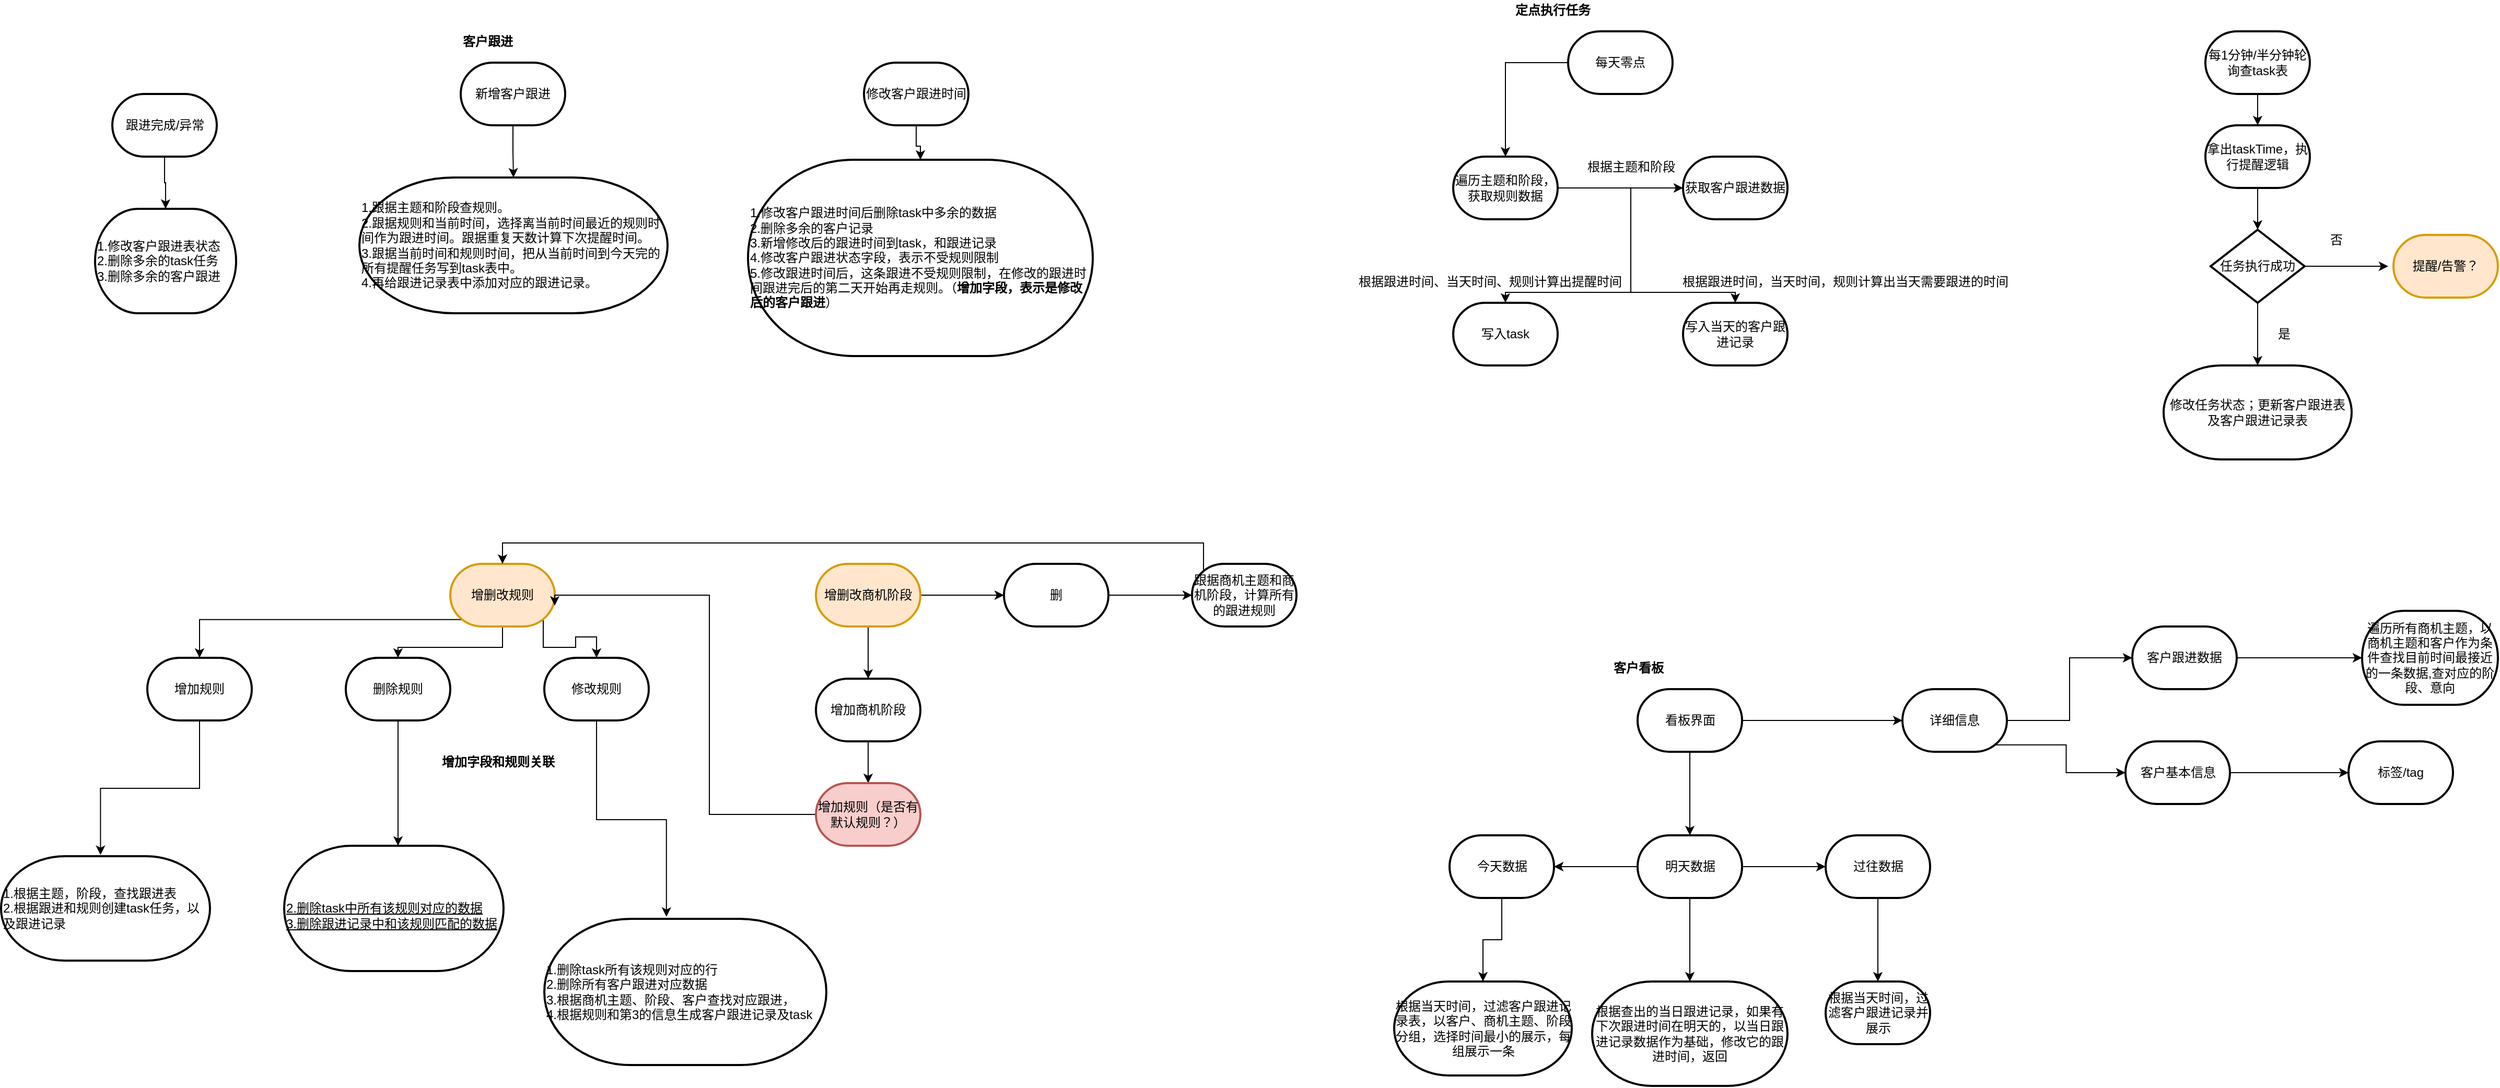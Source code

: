 <mxfile version="14.6.6" type="github">
  <diagram id="m-lG-mxEGULCPplkI1g4" name="第 1 页">
    <mxGraphModel dx="4024" dy="1177" grid="1" gridSize="10" guides="1" tooltips="1" connect="1" arrows="1" fold="1" page="1" pageScale="1" pageWidth="827" pageHeight="1169" math="0" shadow="0">
      <root>
        <mxCell id="0" />
        <mxCell id="1" parent="0" />
        <mxCell id="yPmtyfdiCLfHRMUGOkqY-1" value="" style="edgeStyle=orthogonalEdgeStyle;rounded=0;orthogonalLoop=1;jettySize=auto;html=1;" edge="1" parent="1" source="yPmtyfdiCLfHRMUGOkqY-2" target="yPmtyfdiCLfHRMUGOkqY-5">
          <mxGeometry relative="1" as="geometry" />
        </mxCell>
        <mxCell id="yPmtyfdiCLfHRMUGOkqY-2" value="每天零点" style="strokeWidth=2;html=1;shape=mxgraph.flowchart.terminator;whiteSpace=wrap;" vertex="1" parent="1">
          <mxGeometry x="210" y="50" width="100" height="60" as="geometry" />
        </mxCell>
        <mxCell id="yPmtyfdiCLfHRMUGOkqY-3" value="" style="edgeStyle=orthogonalEdgeStyle;rounded=0;orthogonalLoop=1;jettySize=auto;html=1;exitX=1;exitY=0.5;exitDx=0;exitDy=0;exitPerimeter=0;" edge="1" parent="1" source="yPmtyfdiCLfHRMUGOkqY-5" target="yPmtyfdiCLfHRMUGOkqY-7">
          <mxGeometry relative="1" as="geometry" />
        </mxCell>
        <mxCell id="yPmtyfdiCLfHRMUGOkqY-4" value="" style="edgeStyle=orthogonalEdgeStyle;rounded=0;orthogonalLoop=1;jettySize=auto;html=1;" edge="1" parent="1" source="yPmtyfdiCLfHRMUGOkqY-5" target="yPmtyfdiCLfHRMUGOkqY-9">
          <mxGeometry relative="1" as="geometry">
            <Array as="points">
              <mxPoint x="270" y="200" />
              <mxPoint x="270" y="300" />
              <mxPoint x="150" y="300" />
            </Array>
          </mxGeometry>
        </mxCell>
        <mxCell id="yPmtyfdiCLfHRMUGOkqY-5" value="遍历主题和阶段，获取规则数据" style="strokeWidth=2;html=1;shape=mxgraph.flowchart.terminator;whiteSpace=wrap;" vertex="1" parent="1">
          <mxGeometry x="100" y="170" width="100" height="60" as="geometry" />
        </mxCell>
        <mxCell id="yPmtyfdiCLfHRMUGOkqY-6" value="" style="edgeStyle=orthogonalEdgeStyle;rounded=0;orthogonalLoop=1;jettySize=auto;html=1;" edge="1" parent="1" source="yPmtyfdiCLfHRMUGOkqY-7" target="yPmtyfdiCLfHRMUGOkqY-11">
          <mxGeometry relative="1" as="geometry">
            <Array as="points">
              <mxPoint x="270" y="200" />
              <mxPoint x="270" y="300" />
              <mxPoint x="370" y="300" />
            </Array>
          </mxGeometry>
        </mxCell>
        <mxCell id="yPmtyfdiCLfHRMUGOkqY-7" value="获取客户跟进数据" style="strokeWidth=2;html=1;shape=mxgraph.flowchart.terminator;whiteSpace=wrap;" vertex="1" parent="1">
          <mxGeometry x="320" y="170" width="100" height="60" as="geometry" />
        </mxCell>
        <mxCell id="yPmtyfdiCLfHRMUGOkqY-8" value="根据主题和阶段" style="text;html=1;resizable=0;autosize=1;align=center;verticalAlign=middle;points=[];fillColor=none;strokeColor=none;rounded=0;" vertex="1" parent="1">
          <mxGeometry x="220" y="170" width="100" height="20" as="geometry" />
        </mxCell>
        <mxCell id="yPmtyfdiCLfHRMUGOkqY-9" value="写入task" style="strokeWidth=2;html=1;shape=mxgraph.flowchart.terminator;whiteSpace=wrap;" vertex="1" parent="1">
          <mxGeometry x="100" y="310" width="100" height="60" as="geometry" />
        </mxCell>
        <mxCell id="yPmtyfdiCLfHRMUGOkqY-10" value="根据跟进时间、当天时间、规则计算出提醒时间" style="text;html=1;resizable=0;autosize=1;align=center;verticalAlign=middle;points=[];fillColor=none;strokeColor=none;rounded=0;" vertex="1" parent="1">
          <mxGeometry y="280" width="270" height="20" as="geometry" />
        </mxCell>
        <mxCell id="yPmtyfdiCLfHRMUGOkqY-11" value="写入当天的客户跟进记录" style="strokeWidth=2;html=1;shape=mxgraph.flowchart.terminator;whiteSpace=wrap;" vertex="1" parent="1">
          <mxGeometry x="320" y="310" width="100" height="60" as="geometry" />
        </mxCell>
        <mxCell id="yPmtyfdiCLfHRMUGOkqY-12" value="根据跟进时间，当天时间，规则计算出当天需要跟进的时间" style="text;html=1;resizable=0;autosize=1;align=center;verticalAlign=middle;points=[];fillColor=none;strokeColor=none;rounded=0;" vertex="1" parent="1">
          <mxGeometry x="310" y="280" width="330" height="20" as="geometry" />
        </mxCell>
        <mxCell id="yPmtyfdiCLfHRMUGOkqY-13" value="" style="edgeStyle=orthogonalEdgeStyle;rounded=0;orthogonalLoop=1;jettySize=auto;html=1;" edge="1" parent="1" source="yPmtyfdiCLfHRMUGOkqY-15" target="yPmtyfdiCLfHRMUGOkqY-23">
          <mxGeometry relative="1" as="geometry" />
        </mxCell>
        <mxCell id="yPmtyfdiCLfHRMUGOkqY-14" value="" style="edgeStyle=orthogonalEdgeStyle;rounded=0;orthogonalLoop=1;jettySize=auto;html=1;" edge="1" parent="1" source="yPmtyfdiCLfHRMUGOkqY-15" target="yPmtyfdiCLfHRMUGOkqY-18">
          <mxGeometry relative="1" as="geometry" />
        </mxCell>
        <mxCell id="yPmtyfdiCLfHRMUGOkqY-15" value="看板界面" style="strokeWidth=2;html=1;shape=mxgraph.flowchart.terminator;whiteSpace=wrap;" vertex="1" parent="1">
          <mxGeometry x="276.5" y="680" width="100" height="60" as="geometry" />
        </mxCell>
        <mxCell id="yPmtyfdiCLfHRMUGOkqY-16" style="edgeStyle=orthogonalEdgeStyle;rounded=0;orthogonalLoop=1;jettySize=auto;html=1;entryX=0;entryY=0.5;entryDx=0;entryDy=0;entryPerimeter=0;" edge="1" parent="1" source="yPmtyfdiCLfHRMUGOkqY-18" target="yPmtyfdiCLfHRMUGOkqY-34">
          <mxGeometry relative="1" as="geometry">
            <mxPoint x="720" y="640" as="targetPoint" />
          </mxGeometry>
        </mxCell>
        <mxCell id="yPmtyfdiCLfHRMUGOkqY-17" style="edgeStyle=orthogonalEdgeStyle;rounded=0;orthogonalLoop=1;jettySize=auto;html=1;exitX=0.89;exitY=0.89;exitDx=0;exitDy=0;exitPerimeter=0;entryX=0;entryY=0.5;entryDx=0;entryDy=0;entryPerimeter=0;" edge="1" parent="1" source="yPmtyfdiCLfHRMUGOkqY-18" target="yPmtyfdiCLfHRMUGOkqY-36">
          <mxGeometry relative="1" as="geometry" />
        </mxCell>
        <mxCell id="yPmtyfdiCLfHRMUGOkqY-18" value="详细信息" style="strokeWidth=2;html=1;shape=mxgraph.flowchart.terminator;whiteSpace=wrap;" vertex="1" parent="1">
          <mxGeometry x="530" y="680" width="100" height="60" as="geometry" />
        </mxCell>
        <mxCell id="yPmtyfdiCLfHRMUGOkqY-19" value="遍历所有商机主题，以商机主题和客户作为条件查找目前时间最接近的一条数据,查对应的阶段、意向" style="strokeWidth=2;html=1;shape=mxgraph.flowchart.terminator;whiteSpace=wrap;" vertex="1" parent="1">
          <mxGeometry x="970" y="605" width="130" height="90" as="geometry" />
        </mxCell>
        <mxCell id="yPmtyfdiCLfHRMUGOkqY-20" value="" style="edgeStyle=orthogonalEdgeStyle;rounded=0;orthogonalLoop=1;jettySize=auto;html=1;" edge="1" parent="1" source="yPmtyfdiCLfHRMUGOkqY-23" target="yPmtyfdiCLfHRMUGOkqY-29">
          <mxGeometry relative="1" as="geometry" />
        </mxCell>
        <mxCell id="yPmtyfdiCLfHRMUGOkqY-21" value="" style="edgeStyle=orthogonalEdgeStyle;rounded=0;orthogonalLoop=1;jettySize=auto;html=1;" edge="1" parent="1" source="yPmtyfdiCLfHRMUGOkqY-23" target="yPmtyfdiCLfHRMUGOkqY-26">
          <mxGeometry relative="1" as="geometry" />
        </mxCell>
        <mxCell id="yPmtyfdiCLfHRMUGOkqY-22" value="" style="edgeStyle=orthogonalEdgeStyle;rounded=0;orthogonalLoop=1;jettySize=auto;html=1;" edge="1" parent="1" source="yPmtyfdiCLfHRMUGOkqY-23" target="yPmtyfdiCLfHRMUGOkqY-24">
          <mxGeometry relative="1" as="geometry" />
        </mxCell>
        <mxCell id="yPmtyfdiCLfHRMUGOkqY-23" value="明天数据" style="strokeWidth=2;html=1;shape=mxgraph.flowchart.terminator;whiteSpace=wrap;" vertex="1" parent="1">
          <mxGeometry x="276.5" y="820" width="100" height="60" as="geometry" />
        </mxCell>
        <mxCell id="yPmtyfdiCLfHRMUGOkqY-24" value="根据查出的当日跟进记录，如果有下次跟进时间在明天的，以当日跟进记录数据作为基础，修改它的跟进时间，返回" style="strokeWidth=2;html=1;shape=mxgraph.flowchart.terminator;whiteSpace=wrap;" vertex="1" parent="1">
          <mxGeometry x="233" y="960" width="187" height="100" as="geometry" />
        </mxCell>
        <mxCell id="yPmtyfdiCLfHRMUGOkqY-25" value="" style="edgeStyle=orthogonalEdgeStyle;rounded=0;orthogonalLoop=1;jettySize=auto;html=1;" edge="1" parent="1" source="yPmtyfdiCLfHRMUGOkqY-26" target="yPmtyfdiCLfHRMUGOkqY-27">
          <mxGeometry relative="1" as="geometry" />
        </mxCell>
        <mxCell id="yPmtyfdiCLfHRMUGOkqY-26" value="过往数据" style="strokeWidth=2;html=1;shape=mxgraph.flowchart.terminator;whiteSpace=wrap;" vertex="1" parent="1">
          <mxGeometry x="456.5" y="820" width="100" height="60" as="geometry" />
        </mxCell>
        <mxCell id="yPmtyfdiCLfHRMUGOkqY-27" value="根据当天时间，过滤客户跟进记录并展示" style="strokeWidth=2;html=1;shape=mxgraph.flowchart.terminator;whiteSpace=wrap;" vertex="1" parent="1">
          <mxGeometry x="456.5" y="960" width="100" height="60" as="geometry" />
        </mxCell>
        <mxCell id="yPmtyfdiCLfHRMUGOkqY-28" value="" style="edgeStyle=orthogonalEdgeStyle;rounded=0;orthogonalLoop=1;jettySize=auto;html=1;" edge="1" parent="1" source="yPmtyfdiCLfHRMUGOkqY-29" target="yPmtyfdiCLfHRMUGOkqY-30">
          <mxGeometry relative="1" as="geometry" />
        </mxCell>
        <mxCell id="yPmtyfdiCLfHRMUGOkqY-29" value="今天数据" style="strokeWidth=2;html=1;shape=mxgraph.flowchart.terminator;whiteSpace=wrap;" vertex="1" parent="1">
          <mxGeometry x="96.5" y="820" width="100" height="60" as="geometry" />
        </mxCell>
        <mxCell id="yPmtyfdiCLfHRMUGOkqY-30" value="根据当天时间，过滤客户跟进记录表，以客户、商机主题、阶段分组，选择时间最小的展示，每组展示一条" style="strokeWidth=2;html=1;shape=mxgraph.flowchart.terminator;whiteSpace=wrap;" vertex="1" parent="1">
          <mxGeometry x="43.5" y="960" width="170" height="90" as="geometry" />
        </mxCell>
        <mxCell id="yPmtyfdiCLfHRMUGOkqY-31" value="&lt;b&gt;定点执行任务&lt;/b&gt;" style="text;html=1;resizable=0;autosize=1;align=center;verticalAlign=middle;points=[];fillColor=none;strokeColor=none;rounded=0;" vertex="1" parent="1">
          <mxGeometry x="150" y="20" width="90" height="20" as="geometry" />
        </mxCell>
        <mxCell id="yPmtyfdiCLfHRMUGOkqY-32" value="&lt;b&gt;客户看板&lt;/b&gt;" style="text;html=1;resizable=0;autosize=1;align=center;verticalAlign=middle;points=[];fillColor=none;strokeColor=none;rounded=0;" vertex="1" parent="1">
          <mxGeometry x="246.5" y="650" width="60" height="20" as="geometry" />
        </mxCell>
        <mxCell id="yPmtyfdiCLfHRMUGOkqY-33" style="edgeStyle=orthogonalEdgeStyle;rounded=0;orthogonalLoop=1;jettySize=auto;html=1;exitX=1;exitY=0.5;exitDx=0;exitDy=0;exitPerimeter=0;entryX=0;entryY=0.5;entryDx=0;entryDy=0;entryPerimeter=0;" edge="1" parent="1" source="yPmtyfdiCLfHRMUGOkqY-34" target="yPmtyfdiCLfHRMUGOkqY-19">
          <mxGeometry relative="1" as="geometry" />
        </mxCell>
        <mxCell id="yPmtyfdiCLfHRMUGOkqY-34" value="客户跟进数据" style="strokeWidth=2;html=1;shape=mxgraph.flowchart.terminator;whiteSpace=wrap;" vertex="1" parent="1">
          <mxGeometry x="750" y="620" width="100" height="60" as="geometry" />
        </mxCell>
        <mxCell id="yPmtyfdiCLfHRMUGOkqY-35" value="" style="edgeStyle=orthogonalEdgeStyle;rounded=0;orthogonalLoop=1;jettySize=auto;html=1;" edge="1" parent="1" source="yPmtyfdiCLfHRMUGOkqY-36" target="yPmtyfdiCLfHRMUGOkqY-37">
          <mxGeometry relative="1" as="geometry" />
        </mxCell>
        <mxCell id="yPmtyfdiCLfHRMUGOkqY-36" value="客户基本信息" style="strokeWidth=2;html=1;shape=mxgraph.flowchart.terminator;whiteSpace=wrap;" vertex="1" parent="1">
          <mxGeometry x="743.5" y="730" width="100" height="60" as="geometry" />
        </mxCell>
        <mxCell id="yPmtyfdiCLfHRMUGOkqY-37" value="标签/tag" style="strokeWidth=2;html=1;shape=mxgraph.flowchart.terminator;whiteSpace=wrap;" vertex="1" parent="1">
          <mxGeometry x="957" y="730" width="100" height="60" as="geometry" />
        </mxCell>
        <mxCell id="yPmtyfdiCLfHRMUGOkqY-38" value="" style="edgeStyle=orthogonalEdgeStyle;rounded=0;orthogonalLoop=1;jettySize=auto;html=1;" edge="1" parent="1" source="yPmtyfdiCLfHRMUGOkqY-39" target="yPmtyfdiCLfHRMUGOkqY-41">
          <mxGeometry relative="1" as="geometry" />
        </mxCell>
        <mxCell id="yPmtyfdiCLfHRMUGOkqY-39" value="每1分钟/半分钟轮询查task表" style="strokeWidth=2;html=1;shape=mxgraph.flowchart.terminator;whiteSpace=wrap;" vertex="1" parent="1">
          <mxGeometry x="820" y="50" width="100" height="60" as="geometry" />
        </mxCell>
        <mxCell id="yPmtyfdiCLfHRMUGOkqY-40" value="" style="edgeStyle=orthogonalEdgeStyle;rounded=0;orthogonalLoop=1;jettySize=auto;html=1;" edge="1" parent="1" source="yPmtyfdiCLfHRMUGOkqY-41">
          <mxGeometry relative="1" as="geometry">
            <mxPoint x="870.0" y="240" as="targetPoint" />
          </mxGeometry>
        </mxCell>
        <mxCell id="yPmtyfdiCLfHRMUGOkqY-41" value="拿出taskTime，执行提醒逻辑" style="strokeWidth=2;html=1;shape=mxgraph.flowchart.terminator;whiteSpace=wrap;" vertex="1" parent="1">
          <mxGeometry x="820" y="140" width="100" height="60" as="geometry" />
        </mxCell>
        <mxCell id="yPmtyfdiCLfHRMUGOkqY-42" value="" style="edgeStyle=orthogonalEdgeStyle;rounded=0;orthogonalLoop=1;jettySize=auto;html=1;" edge="1" parent="1" source="yPmtyfdiCLfHRMUGOkqY-44">
          <mxGeometry relative="1" as="geometry">
            <mxPoint x="870.0" y="370" as="targetPoint" />
          </mxGeometry>
        </mxCell>
        <mxCell id="yPmtyfdiCLfHRMUGOkqY-43" value="" style="edgeStyle=orthogonalEdgeStyle;rounded=0;orthogonalLoop=1;jettySize=auto;html=1;" edge="1" parent="1" source="yPmtyfdiCLfHRMUGOkqY-44">
          <mxGeometry relative="1" as="geometry">
            <mxPoint x="995.0" y="275" as="targetPoint" />
          </mxGeometry>
        </mxCell>
        <mxCell id="yPmtyfdiCLfHRMUGOkqY-44" value="任务执行成功" style="strokeWidth=2;html=1;shape=mxgraph.flowchart.decision;whiteSpace=wrap;" vertex="1" parent="1">
          <mxGeometry x="825" y="240" width="90" height="70" as="geometry" />
        </mxCell>
        <mxCell id="yPmtyfdiCLfHRMUGOkqY-45" value="修改任务状态；更新客户跟进表及客户跟进记录表" style="strokeWidth=2;html=1;shape=mxgraph.flowchart.terminator;whiteSpace=wrap;" vertex="1" parent="1">
          <mxGeometry x="780" y="370" width="180" height="90" as="geometry" />
        </mxCell>
        <mxCell id="yPmtyfdiCLfHRMUGOkqY-46" value="提醒/告警？" style="strokeWidth=2;html=1;shape=mxgraph.flowchart.terminator;whiteSpace=wrap;fillColor=#ffe6cc;strokeColor=#d79b00;" vertex="1" parent="1">
          <mxGeometry x="1000" y="245" width="100" height="60" as="geometry" />
        </mxCell>
        <mxCell id="yPmtyfdiCLfHRMUGOkqY-47" value="是" style="text;html=1;resizable=0;autosize=1;align=center;verticalAlign=middle;points=[];fillColor=none;strokeColor=none;rounded=0;" vertex="1" parent="1">
          <mxGeometry x="880" y="330" width="30" height="20" as="geometry" />
        </mxCell>
        <mxCell id="yPmtyfdiCLfHRMUGOkqY-48" value="否" style="text;html=1;resizable=0;autosize=1;align=center;verticalAlign=middle;points=[];fillColor=none;strokeColor=none;rounded=0;" vertex="1" parent="1">
          <mxGeometry x="930" y="240" width="30" height="20" as="geometry" />
        </mxCell>
        <mxCell id="yPmtyfdiCLfHRMUGOkqY-49" value="" style="edgeStyle=orthogonalEdgeStyle;rounded=0;orthogonalLoop=1;jettySize=auto;html=1;" edge="1" parent="1" source="yPmtyfdiCLfHRMUGOkqY-50" target="yPmtyfdiCLfHRMUGOkqY-51">
          <mxGeometry relative="1" as="geometry" />
        </mxCell>
        <mxCell id="yPmtyfdiCLfHRMUGOkqY-50" value="新增客户跟进" style="strokeWidth=2;html=1;shape=mxgraph.flowchart.terminator;whiteSpace=wrap;" vertex="1" parent="1">
          <mxGeometry x="-850" y="80" width="100" height="60" as="geometry" />
        </mxCell>
        <mxCell id="yPmtyfdiCLfHRMUGOkqY-51" value="1.跟据主题和阶段查规则。&lt;br&gt;2.跟据规则和当前时间，选择离当前时间最近的规则时间作为跟进时间。跟据重复天数计算下次提醒时间。&lt;br&gt;3.跟据当前时间和规则时间，把从当前时间到今天完的所有提醒任务写到task表中。&lt;br&gt;4.再给跟进记录表中添加对应的跟进记录。" style="strokeWidth=2;html=1;shape=mxgraph.flowchart.terminator;whiteSpace=wrap;align=left;" vertex="1" parent="1">
          <mxGeometry x="-947" y="190" width="295" height="130" as="geometry" />
        </mxCell>
        <mxCell id="yPmtyfdiCLfHRMUGOkqY-52" value="&lt;b&gt;客户跟进&lt;/b&gt;" style="text;html=1;resizable=0;points=[];autosize=1;align=left;verticalAlign=top;spacingTop=-4;" vertex="1" parent="1">
          <mxGeometry x="-850" y="50" width="60" height="20" as="geometry" />
        </mxCell>
        <mxCell id="yPmtyfdiCLfHRMUGOkqY-53" value="" style="edgeStyle=orthogonalEdgeStyle;rounded=0;orthogonalLoop=1;jettySize=auto;html=1;" edge="1" parent="1" source="yPmtyfdiCLfHRMUGOkqY-54" target="yPmtyfdiCLfHRMUGOkqY-55">
          <mxGeometry relative="1" as="geometry" />
        </mxCell>
        <mxCell id="yPmtyfdiCLfHRMUGOkqY-54" value="修改客户跟进时间" style="strokeWidth=2;html=1;shape=mxgraph.flowchart.terminator;whiteSpace=wrap;" vertex="1" parent="1">
          <mxGeometry x="-464" y="80" width="100" height="60" as="geometry" />
        </mxCell>
        <mxCell id="yPmtyfdiCLfHRMUGOkqY-55" value="1.修改客户跟进时间后删除task中多余的数据&lt;br&gt;2.删除多余的客户记录&lt;br&gt;3.新增修改后的跟进时间到task，和跟进记录&lt;br&gt;4.修改客户跟进状态字段，表示不受规则限制&lt;br&gt;5.修改跟进时间后，这条跟进不受规则限制，在修改的跟进时间跟进完后的第二天开始再走规则。（&lt;b&gt;增加字段，表示是修改后的客户跟进&lt;/b&gt;）" style="strokeWidth=2;html=1;shape=mxgraph.flowchart.terminator;whiteSpace=wrap;align=left;" vertex="1" parent="1">
          <mxGeometry x="-575" y="173" width="330" height="188" as="geometry" />
        </mxCell>
        <mxCell id="yPmtyfdiCLfHRMUGOkqY-56" style="edgeStyle=orthogonalEdgeStyle;rounded=0;orthogonalLoop=1;jettySize=auto;html=1;exitX=0.5;exitY=1;exitDx=0;exitDy=0;exitPerimeter=0;entryX=0.5;entryY=0;entryDx=0;entryDy=0;entryPerimeter=0;" edge="1" parent="1" source="yPmtyfdiCLfHRMUGOkqY-59" target="yPmtyfdiCLfHRMUGOkqY-75">
          <mxGeometry relative="1" as="geometry">
            <Array as="points">
              <mxPoint x="-810" y="640" />
              <mxPoint x="-910" y="640" />
            </Array>
          </mxGeometry>
        </mxCell>
        <mxCell id="yPmtyfdiCLfHRMUGOkqY-57" style="edgeStyle=orthogonalEdgeStyle;rounded=0;orthogonalLoop=1;jettySize=auto;html=1;exitX=0.11;exitY=0.89;exitDx=0;exitDy=0;exitPerimeter=0;entryX=0.5;entryY=0;entryDx=0;entryDy=0;entryPerimeter=0;" edge="1" parent="1" source="yPmtyfdiCLfHRMUGOkqY-59" target="yPmtyfdiCLfHRMUGOkqY-73">
          <mxGeometry relative="1" as="geometry" />
        </mxCell>
        <mxCell id="yPmtyfdiCLfHRMUGOkqY-58" style="edgeStyle=orthogonalEdgeStyle;rounded=0;orthogonalLoop=1;jettySize=auto;html=1;exitX=0.89;exitY=0.89;exitDx=0;exitDy=0;exitPerimeter=0;" edge="1" parent="1" source="yPmtyfdiCLfHRMUGOkqY-59" target="yPmtyfdiCLfHRMUGOkqY-77">
          <mxGeometry relative="1" as="geometry" />
        </mxCell>
        <mxCell id="yPmtyfdiCLfHRMUGOkqY-59" value="增删改规则" style="strokeWidth=2;html=1;shape=mxgraph.flowchart.terminator;whiteSpace=wrap;rounded=1;fillColor=#ffe6cc;strokeColor=#d79b00;" vertex="1" parent="1">
          <mxGeometry x="-860" y="560" width="100" height="60" as="geometry" />
        </mxCell>
        <mxCell id="yPmtyfdiCLfHRMUGOkqY-60" value="&lt;br&gt;&lt;u&gt;2.删除task中所有该规则对应的数据&lt;br&gt;3.删除跟进记录中和该规则匹配的数据&lt;/u&gt;" style="strokeWidth=2;html=1;shape=mxgraph.flowchart.terminator;whiteSpace=wrap;rounded=1;align=left;" vertex="1" parent="1">
          <mxGeometry x="-1019" y="830" width="210" height="120" as="geometry" />
        </mxCell>
        <mxCell id="yPmtyfdiCLfHRMUGOkqY-61" value="" style="edgeStyle=orthogonalEdgeStyle;rounded=0;orthogonalLoop=1;jettySize=auto;html=1;" edge="1" parent="1" source="yPmtyfdiCLfHRMUGOkqY-63" target="yPmtyfdiCLfHRMUGOkqY-70">
          <mxGeometry relative="1" as="geometry" />
        </mxCell>
        <mxCell id="yPmtyfdiCLfHRMUGOkqY-62" value="" style="edgeStyle=orthogonalEdgeStyle;rounded=0;orthogonalLoop=1;jettySize=auto;html=1;" edge="1" parent="1" source="yPmtyfdiCLfHRMUGOkqY-63" target="yPmtyfdiCLfHRMUGOkqY-65">
          <mxGeometry relative="1" as="geometry" />
        </mxCell>
        <mxCell id="yPmtyfdiCLfHRMUGOkqY-63" value="增删改商机阶段" style="strokeWidth=2;html=1;shape=mxgraph.flowchart.terminator;whiteSpace=wrap;rounded=1;fillColor=#ffe6cc;strokeColor=#d79b00;" vertex="1" parent="1">
          <mxGeometry x="-510" y="560" width="100" height="60" as="geometry" />
        </mxCell>
        <mxCell id="yPmtyfdiCLfHRMUGOkqY-64" value="" style="edgeStyle=orthogonalEdgeStyle;rounded=0;orthogonalLoop=1;jettySize=auto;html=1;" edge="1" parent="1" source="yPmtyfdiCLfHRMUGOkqY-65" target="yPmtyfdiCLfHRMUGOkqY-67">
          <mxGeometry relative="1" as="geometry" />
        </mxCell>
        <mxCell id="yPmtyfdiCLfHRMUGOkqY-65" value="删" style="strokeWidth=2;html=1;shape=mxgraph.flowchart.terminator;whiteSpace=wrap;rounded=1;" vertex="1" parent="1">
          <mxGeometry x="-330" y="560" width="100" height="60" as="geometry" />
        </mxCell>
        <mxCell id="yPmtyfdiCLfHRMUGOkqY-66" style="edgeStyle=orthogonalEdgeStyle;rounded=0;orthogonalLoop=1;jettySize=auto;html=1;exitX=0.11;exitY=0.11;exitDx=0;exitDy=0;exitPerimeter=0;entryX=0.5;entryY=0;entryDx=0;entryDy=0;entryPerimeter=0;" edge="1" parent="1" source="yPmtyfdiCLfHRMUGOkqY-67" target="yPmtyfdiCLfHRMUGOkqY-59">
          <mxGeometry relative="1" as="geometry">
            <Array as="points">
              <mxPoint x="-139" y="540" />
              <mxPoint x="-810" y="540" />
            </Array>
          </mxGeometry>
        </mxCell>
        <mxCell id="yPmtyfdiCLfHRMUGOkqY-67" value="跟据商机主题和商机阶段，计算所有的跟进规则" style="strokeWidth=2;html=1;shape=mxgraph.flowchart.terminator;whiteSpace=wrap;rounded=1;" vertex="1" parent="1">
          <mxGeometry x="-150" y="560" width="100" height="60" as="geometry" />
        </mxCell>
        <mxCell id="yPmtyfdiCLfHRMUGOkqY-68" style="edgeStyle=orthogonalEdgeStyle;rounded=0;orthogonalLoop=1;jettySize=auto;html=1;exitX=0;exitY=0.5;exitDx=0;exitDy=0;exitPerimeter=0;entryX=1;entryY=0.667;entryDx=0;entryDy=0;entryPerimeter=0;" edge="1" parent="1" source="yPmtyfdiCLfHRMUGOkqY-71" target="yPmtyfdiCLfHRMUGOkqY-59">
          <mxGeometry relative="1" as="geometry">
            <Array as="points">
              <mxPoint x="-612" y="800" />
              <mxPoint x="-612" y="590" />
              <mxPoint x="-760" y="590" />
            </Array>
          </mxGeometry>
        </mxCell>
        <mxCell id="yPmtyfdiCLfHRMUGOkqY-69" value="" style="edgeStyle=orthogonalEdgeStyle;rounded=0;orthogonalLoop=1;jettySize=auto;html=1;" edge="1" parent="1" source="yPmtyfdiCLfHRMUGOkqY-70" target="yPmtyfdiCLfHRMUGOkqY-71">
          <mxGeometry relative="1" as="geometry" />
        </mxCell>
        <mxCell id="yPmtyfdiCLfHRMUGOkqY-70" value="增加商机阶段" style="strokeWidth=2;html=1;shape=mxgraph.flowchart.terminator;whiteSpace=wrap;rounded=1;" vertex="1" parent="1">
          <mxGeometry x="-510" y="670" width="100" height="60" as="geometry" />
        </mxCell>
        <mxCell id="yPmtyfdiCLfHRMUGOkqY-71" value="增加规则（是否有默认规则？）" style="strokeWidth=2;html=1;shape=mxgraph.flowchart.terminator;whiteSpace=wrap;rounded=1;fillColor=#f8cecc;strokeColor=#b85450;" vertex="1" parent="1">
          <mxGeometry x="-510" y="770" width="100" height="60" as="geometry" />
        </mxCell>
        <mxCell id="yPmtyfdiCLfHRMUGOkqY-72" style="edgeStyle=orthogonalEdgeStyle;rounded=0;orthogonalLoop=1;jettySize=auto;html=1;exitX=0.5;exitY=1;exitDx=0;exitDy=0;exitPerimeter=0;entryX=0.476;entryY=-0.012;entryDx=0;entryDy=0;entryPerimeter=0;" edge="1" parent="1" source="yPmtyfdiCLfHRMUGOkqY-73" target="yPmtyfdiCLfHRMUGOkqY-81">
          <mxGeometry relative="1" as="geometry" />
        </mxCell>
        <mxCell id="yPmtyfdiCLfHRMUGOkqY-73" value="增加规则" style="strokeWidth=2;html=1;shape=mxgraph.flowchart.terminator;whiteSpace=wrap;rounded=1;" vertex="1" parent="1">
          <mxGeometry x="-1150" y="650" width="100" height="60" as="geometry" />
        </mxCell>
        <mxCell id="yPmtyfdiCLfHRMUGOkqY-74" style="edgeStyle=orthogonalEdgeStyle;rounded=0;orthogonalLoop=1;jettySize=auto;html=1;exitX=0.5;exitY=1;exitDx=0;exitDy=0;exitPerimeter=0;" edge="1" parent="1" source="yPmtyfdiCLfHRMUGOkqY-75">
          <mxGeometry relative="1" as="geometry">
            <mxPoint x="-910" y="830" as="targetPoint" />
          </mxGeometry>
        </mxCell>
        <mxCell id="yPmtyfdiCLfHRMUGOkqY-75" value="删除规则" style="strokeWidth=2;html=1;shape=mxgraph.flowchart.terminator;whiteSpace=wrap;rounded=1;" vertex="1" parent="1">
          <mxGeometry x="-960" y="650" width="100" height="60" as="geometry" />
        </mxCell>
        <mxCell id="yPmtyfdiCLfHRMUGOkqY-76" style="edgeStyle=orthogonalEdgeStyle;rounded=0;orthogonalLoop=1;jettySize=auto;html=1;exitX=0.5;exitY=1;exitDx=0;exitDy=0;exitPerimeter=0;entryX=0.433;entryY=-0.014;entryDx=0;entryDy=0;entryPerimeter=0;" edge="1" parent="1" source="yPmtyfdiCLfHRMUGOkqY-77" target="yPmtyfdiCLfHRMUGOkqY-80">
          <mxGeometry relative="1" as="geometry" />
        </mxCell>
        <mxCell id="yPmtyfdiCLfHRMUGOkqY-77" value="修改规则" style="strokeWidth=2;html=1;shape=mxgraph.flowchart.terminator;whiteSpace=wrap;rounded=1;" vertex="1" parent="1">
          <mxGeometry x="-770" y="650" width="100" height="60" as="geometry" />
        </mxCell>
        <mxCell id="yPmtyfdiCLfHRMUGOkqY-78" value="&lt;b style=&quot;white-space: normal&quot;&gt;&lt;br&gt;&lt;/b&gt;" style="text;html=1;resizable=0;points=[];autosize=1;align=left;verticalAlign=top;spacingTop=-4;" vertex="1" parent="1">
          <mxGeometry x="-750" y="910" width="20" height="20" as="geometry" />
        </mxCell>
        <mxCell id="yPmtyfdiCLfHRMUGOkqY-79" value="&lt;b&gt;增加字段和规则关联&lt;/b&gt;" style="text;html=1;resizable=0;points=[];autosize=1;align=left;verticalAlign=top;spacingTop=-4;" vertex="1" parent="1">
          <mxGeometry x="-870" y="740" width="120" height="20" as="geometry" />
        </mxCell>
        <mxCell id="yPmtyfdiCLfHRMUGOkqY-80" value="1.删除task所有该规则对应的行&lt;br&gt;2.删除所有客户跟进对应数据&lt;br&gt;3.根据商机主题、阶段、客户查找对应跟进，&lt;br&gt;4.根据规则和第3的信息生成客户跟进记录及task" style="strokeWidth=2;html=1;shape=mxgraph.flowchart.terminator;whiteSpace=wrap;rounded=1;align=left;" vertex="1" parent="1">
          <mxGeometry x="-770" y="900" width="270" height="140" as="geometry" />
        </mxCell>
        <mxCell id="yPmtyfdiCLfHRMUGOkqY-81" value="1.根据主题，阶段，查找跟进表&lt;br&gt;2.根据跟进和规则创建task任务，以及跟进记录" style="strokeWidth=2;html=1;shape=mxgraph.flowchart.terminator;whiteSpace=wrap;rounded=1;align=left;" vertex="1" parent="1">
          <mxGeometry x="-1290" y="840" width="200" height="100" as="geometry" />
        </mxCell>
        <mxCell id="yPmtyfdiCLfHRMUGOkqY-82" value="" style="edgeStyle=orthogonalEdgeStyle;rounded=0;orthogonalLoop=1;jettySize=auto;html=1;" edge="1" parent="1" source="yPmtyfdiCLfHRMUGOkqY-83" target="yPmtyfdiCLfHRMUGOkqY-84">
          <mxGeometry relative="1" as="geometry" />
        </mxCell>
        <mxCell id="yPmtyfdiCLfHRMUGOkqY-83" value="跟进完成/异常" style="strokeWidth=2;html=1;shape=mxgraph.flowchart.terminator;whiteSpace=wrap;rounded=1;" vertex="1" parent="1">
          <mxGeometry x="-1183.5" y="110" width="100" height="60" as="geometry" />
        </mxCell>
        <mxCell id="yPmtyfdiCLfHRMUGOkqY-84" value="1.修改客户跟进表状态&lt;br&gt;2.删除多余的task任务&lt;br&gt;3.删除多余的客户跟进" style="strokeWidth=2;html=1;shape=mxgraph.flowchart.terminator;whiteSpace=wrap;rounded=1;align=left;" vertex="1" parent="1">
          <mxGeometry x="-1200" y="220" width="135" height="100" as="geometry" />
        </mxCell>
      </root>
    </mxGraphModel>
  </diagram>
</mxfile>
